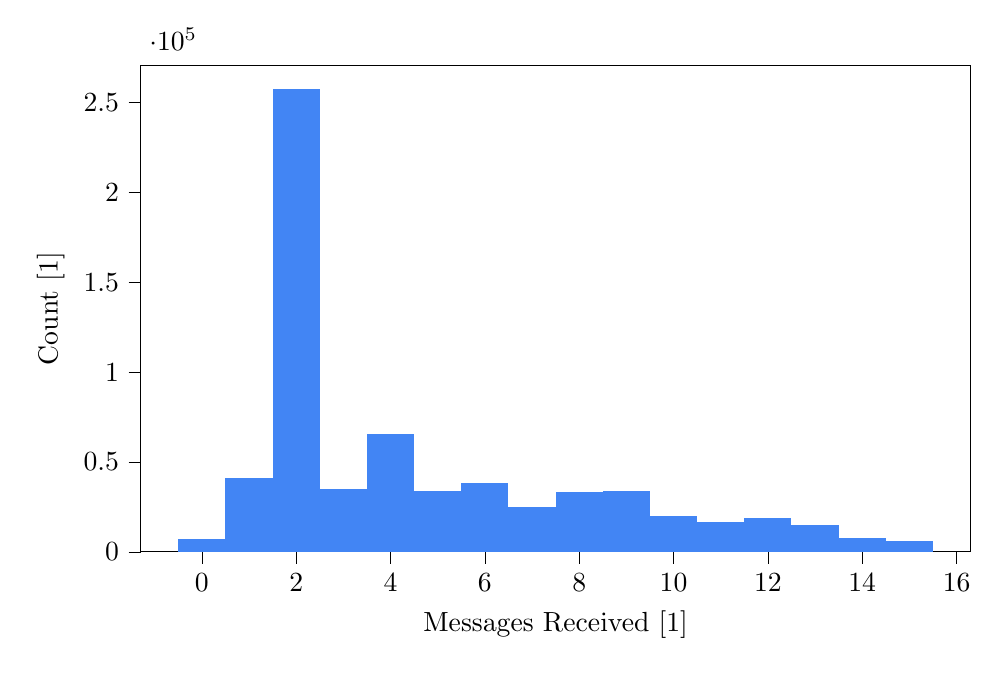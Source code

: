 % This file was created with tikzplotlib v0.9.16.
\begin{tikzpicture}

\definecolor{color0}{rgb}{0.259,0.522,0.957}

\begin{axis}[
width=1.0\linewidth,
height=0.64\linewidth,
clip marker paths=true,
scaled x ticks=false,
tick align=outside,
tick pos=left,
x grid style={white!69.02!black},
xlabel={Messages Received [1]},
xmin=-1.3, xmax=16.3,
xtick style={color=black},
y grid style={white!69.02!black},
ylabel={Count [1]},
ymin=0, ymax=270670.05,
ytick style={color=black}
]
\draw[draw=none,fill=color0] (axis cs:-0.5,0) rectangle (axis cs:0.5,6895);
\draw[draw=none,fill=color0] (axis cs:0.5,0) rectangle (axis cs:1.5,40881);
\draw[draw=none,fill=color0] (axis cs:1.5,0) rectangle (axis cs:2.5,257781);
\draw[draw=none,fill=color0] (axis cs:2.5,0) rectangle (axis cs:3.5,34857);
\draw[draw=none,fill=color0] (axis cs:3.5,0) rectangle (axis cs:4.5,65551);
\draw[draw=none,fill=color0] (axis cs:4.5,0) rectangle (axis cs:5.5,33662);
\draw[draw=none,fill=color0] (axis cs:5.5,0) rectangle (axis cs:6.5,38105);
\draw[draw=none,fill=color0] (axis cs:6.5,0) rectangle (axis cs:7.5,25008);
\draw[draw=none,fill=color0] (axis cs:7.5,0) rectangle (axis cs:8.5,33564);
\draw[draw=none,fill=color0] (axis cs:8.5,0) rectangle (axis cs:9.5,33717);
\draw[draw=none,fill=color0] (axis cs:9.5,0) rectangle (axis cs:10.5,20084);
\draw[draw=none,fill=color0] (axis cs:10.5,0) rectangle (axis cs:11.5,16335);
\draw[draw=none,fill=color0] (axis cs:11.5,0) rectangle (axis cs:12.5,18729);
\draw[draw=none,fill=color0] (axis cs:12.5,0) rectangle (axis cs:13.5,14866);
\draw[draw=none,fill=color0] (axis cs:13.5,0) rectangle (axis cs:14.5,7652);
\draw[draw=none,fill=color0] (axis cs:14.5,0) rectangle (axis cs:15.5,5913);
\end{axis}

\end{tikzpicture}
